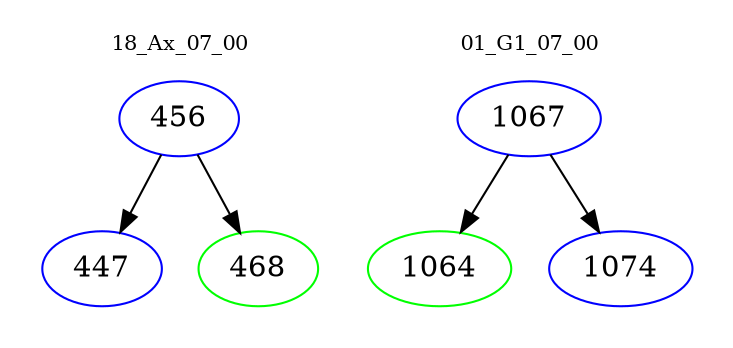 digraph{
subgraph cluster_0 {
color = white
label = "18_Ax_07_00";
fontsize=10;
T0_456 [label="456", color="blue"]
T0_456 -> T0_447 [color="black"]
T0_447 [label="447", color="blue"]
T0_456 -> T0_468 [color="black"]
T0_468 [label="468", color="green"]
}
subgraph cluster_1 {
color = white
label = "01_G1_07_00";
fontsize=10;
T1_1067 [label="1067", color="blue"]
T1_1067 -> T1_1064 [color="black"]
T1_1064 [label="1064", color="green"]
T1_1067 -> T1_1074 [color="black"]
T1_1074 [label="1074", color="blue"]
}
}
